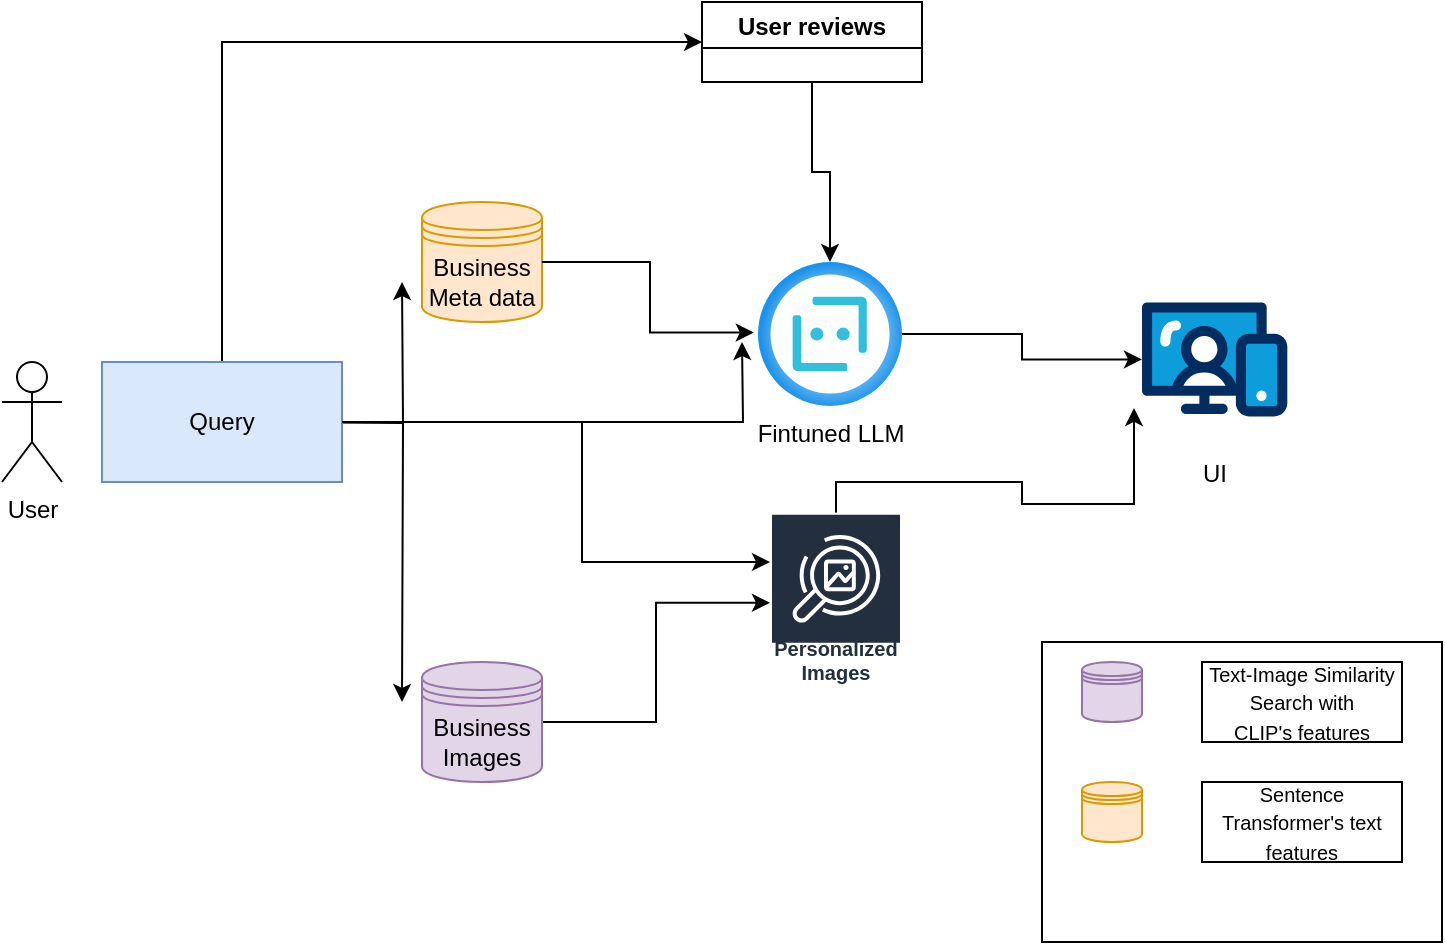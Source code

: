 <mxfile version="24.7.1" type="github">
  <diagram name="Page-1" id="kaDvxghzX0mULwTv-LZ7">
    <mxGraphModel dx="1034" dy="1581" grid="1" gridSize="10" guides="1" tooltips="1" connect="1" arrows="1" fold="1" page="1" pageScale="1" pageWidth="827" pageHeight="1169" background="none" math="0" shadow="0">
      <root>
        <mxCell id="0" />
        <mxCell id="1" parent="0" />
        <mxCell id="uk2FloNmh11kyuh5neVs-7" style="edgeStyle=orthogonalEdgeStyle;rounded=0;orthogonalLoop=1;jettySize=auto;html=1;exitX=1;exitY=0.5;exitDx=0;exitDy=0;" edge="1" parent="1">
          <mxGeometry relative="1" as="geometry">
            <mxPoint x="170" y="130" as="sourcePoint" />
            <mxPoint x="240" y="270" as="targetPoint" />
          </mxGeometry>
        </mxCell>
        <mxCell id="uk2FloNmh11kyuh5neVs-8" style="edgeStyle=orthogonalEdgeStyle;rounded=0;orthogonalLoop=1;jettySize=auto;html=1;exitX=1;exitY=0.5;exitDx=0;exitDy=0;" edge="1" parent="1" source="uk2FloNmh11kyuh5neVs-1" target="uk2FloNmh11kyuh5neVs-6">
          <mxGeometry relative="1" as="geometry">
            <Array as="points">
              <mxPoint x="330" y="130" />
              <mxPoint x="330" y="200" />
            </Array>
          </mxGeometry>
        </mxCell>
        <mxCell id="uk2FloNmh11kyuh5neVs-9" style="edgeStyle=orthogonalEdgeStyle;rounded=0;orthogonalLoop=1;jettySize=auto;html=1;exitX=1;exitY=0.5;exitDx=0;exitDy=0;" edge="1" parent="1" source="uk2FloNmh11kyuh5neVs-1">
          <mxGeometry relative="1" as="geometry">
            <mxPoint x="240" y="60" as="targetPoint" />
          </mxGeometry>
        </mxCell>
        <mxCell id="uk2FloNmh11kyuh5neVs-37" style="edgeStyle=orthogonalEdgeStyle;rounded=0;orthogonalLoop=1;jettySize=auto;html=1;exitX=0.5;exitY=0;exitDx=0;exitDy=0;entryX=0;entryY=0.5;entryDx=0;entryDy=0;" edge="1" parent="1" source="uk2FloNmh11kyuh5neVs-1" target="uk2FloNmh11kyuh5neVs-35">
          <mxGeometry relative="1" as="geometry" />
        </mxCell>
        <mxCell id="uk2FloNmh11kyuh5neVs-1" value="Query" style="rounded=0;whiteSpace=wrap;html=1;fillColor=#dae8fc;strokeColor=#6c8ebf;" vertex="1" parent="1">
          <mxGeometry x="90" y="100" width="120" height="60" as="geometry" />
        </mxCell>
        <mxCell id="uk2FloNmh11kyuh5neVs-3" value="Business&lt;div&gt;Meta data&lt;/div&gt;" style="shape=datastore;whiteSpace=wrap;html=1;fillColor=#ffe6cc;strokeColor=#d79b00;" vertex="1" parent="1">
          <mxGeometry x="250" y="20" width="60" height="60" as="geometry" />
        </mxCell>
        <mxCell id="uk2FloNmh11kyuh5neVs-45" value="" style="edgeStyle=orthogonalEdgeStyle;rounded=0;orthogonalLoop=1;jettySize=auto;html=1;" edge="1" parent="1" source="uk2FloNmh11kyuh5neVs-4" target="uk2FloNmh11kyuh5neVs-15">
          <mxGeometry relative="1" as="geometry" />
        </mxCell>
        <mxCell id="uk2FloNmh11kyuh5neVs-4" value="Fintuned LLM" style="image;aspect=fixed;html=1;points=[];align=center;fontSize=12;image=img/lib/azure2/ai_machine_learning/Bot_Services.svg;" vertex="1" parent="1">
          <mxGeometry x="418" y="50" width="72" height="72" as="geometry" />
        </mxCell>
        <mxCell id="uk2FloNmh11kyuh5neVs-13" value="" style="edgeStyle=orthogonalEdgeStyle;rounded=0;orthogonalLoop=1;jettySize=auto;html=1;" edge="1" parent="1" source="uk2FloNmh11kyuh5neVs-5" target="uk2FloNmh11kyuh5neVs-6">
          <mxGeometry relative="1" as="geometry" />
        </mxCell>
        <mxCell id="uk2FloNmh11kyuh5neVs-5" value="Business Images" style="shape=datastore;whiteSpace=wrap;html=1;fillColor=#e1d5e7;strokeColor=#9673a6;" vertex="1" parent="1">
          <mxGeometry x="250" y="250" width="60" height="60" as="geometry" />
        </mxCell>
        <mxCell id="uk2FloNmh11kyuh5neVs-47" value="" style="edgeStyle=orthogonalEdgeStyle;rounded=0;orthogonalLoop=1;jettySize=auto;html=1;entryX=-0.055;entryY=0.926;entryDx=0;entryDy=0;entryPerimeter=0;" edge="1" parent="1" source="uk2FloNmh11kyuh5neVs-6" target="uk2FloNmh11kyuh5neVs-15">
          <mxGeometry relative="1" as="geometry">
            <mxPoint x="550" y="150" as="targetPoint" />
            <Array as="points">
              <mxPoint x="457" y="160" />
              <mxPoint x="550" y="160" />
              <mxPoint x="550" y="171" />
            </Array>
          </mxGeometry>
        </mxCell>
        <mxCell id="uk2FloNmh11kyuh5neVs-6" value="&lt;div&gt;&lt;br&gt;&lt;/div&gt;&lt;br&gt;Personalized Images" style="sketch=0;outlineConnect=0;fontColor=#232F3E;gradientColor=none;strokeColor=#ffffff;fillColor=#232F3E;dashed=0;verticalLabelPosition=middle;verticalAlign=bottom;align=center;html=1;whiteSpace=wrap;fontSize=10;fontStyle=1;spacing=3;shape=mxgraph.aws4.productIcon;prIcon=mxgraph.aws4.rekognition_image;" vertex="1" parent="1">
          <mxGeometry x="424" y="175.4" width="66" height="90" as="geometry" />
        </mxCell>
        <mxCell id="uk2FloNmh11kyuh5neVs-10" style="edgeStyle=orthogonalEdgeStyle;rounded=0;orthogonalLoop=1;jettySize=auto;html=1;exitX=1;exitY=0.5;exitDx=0;exitDy=0;" edge="1" parent="1" source="uk2FloNmh11kyuh5neVs-1">
          <mxGeometry relative="1" as="geometry">
            <mxPoint x="410" y="90" as="targetPoint" />
          </mxGeometry>
        </mxCell>
        <mxCell id="uk2FloNmh11kyuh5neVs-12" style="edgeStyle=orthogonalEdgeStyle;rounded=0;orthogonalLoop=1;jettySize=auto;html=1;exitX=1;exitY=0.5;exitDx=0;exitDy=0;entryX=-0.029;entryY=0.49;entryDx=0;entryDy=0;entryPerimeter=0;" edge="1" parent="1" source="uk2FloNmh11kyuh5neVs-3" target="uk2FloNmh11kyuh5neVs-4">
          <mxGeometry relative="1" as="geometry" />
        </mxCell>
        <mxCell id="uk2FloNmh11kyuh5neVs-15" value="UI" style="verticalLabelPosition=bottom;aspect=fixed;html=1;shape=mxgraph.salesforce.web;" vertex="1" parent="1">
          <mxGeometry x="610" y="70" width="72.66" height="57.4" as="geometry" />
        </mxCell>
        <mxCell id="uk2FloNmh11kyuh5neVs-16" value="User" style="shape=umlActor;verticalLabelPosition=bottom;verticalAlign=top;html=1;outlineConnect=0;" vertex="1" parent="1">
          <mxGeometry x="40" y="100" width="30" height="60" as="geometry" />
        </mxCell>
        <mxCell id="uk2FloNmh11kyuh5neVs-36" value="" style="edgeStyle=orthogonalEdgeStyle;rounded=0;orthogonalLoop=1;jettySize=auto;html=1;" edge="1" parent="1" source="uk2FloNmh11kyuh5neVs-35" target="uk2FloNmh11kyuh5neVs-4">
          <mxGeometry relative="1" as="geometry" />
        </mxCell>
        <mxCell id="uk2FloNmh11kyuh5neVs-35" value="User reviews" style="swimlane;" vertex="1" collapsed="1" parent="1">
          <mxGeometry x="390" y="-80" width="110" height="40" as="geometry">
            <mxRectangle x="390" y="-80" width="80" height="70" as="alternateBounds" />
          </mxGeometry>
        </mxCell>
        <mxCell id="uk2FloNmh11kyuh5neVs-48" value="" style="rounded=0;whiteSpace=wrap;html=1;" vertex="1" parent="1">
          <mxGeometry x="560" y="240" width="200" height="150" as="geometry" />
        </mxCell>
        <mxCell id="uk2FloNmh11kyuh5neVs-49" value="" style="shape=datastore;whiteSpace=wrap;html=1;fillColor=#e1d5e7;strokeColor=#9673a6;" vertex="1" parent="1">
          <mxGeometry x="580" y="250" width="30" height="30" as="geometry" />
        </mxCell>
        <mxCell id="uk2FloNmh11kyuh5neVs-50" value="&lt;font style=&quot;font-size: 10px;&quot;&gt;Text-Image Similarity Search with&lt;br&gt;CLIP&#39;s features&lt;/font&gt;" style="whiteSpace=wrap;html=1;align=center;" vertex="1" parent="1">
          <mxGeometry x="640" y="250" width="100" height="40" as="geometry" />
        </mxCell>
        <mxCell id="uk2FloNmh11kyuh5neVs-51" value="" style="shape=datastore;whiteSpace=wrap;html=1;fillColor=#ffe6cc;strokeColor=#d79b00;" vertex="1" parent="1">
          <mxGeometry x="580" y="310" width="30" height="30" as="geometry" />
        </mxCell>
        <mxCell id="uk2FloNmh11kyuh5neVs-52" value="&lt;font style=&quot;font-size: 10px;&quot;&gt;Sentence Transformer&#39;s text features&lt;/font&gt;" style="whiteSpace=wrap;html=1;align=center;" vertex="1" parent="1">
          <mxGeometry x="640" y="310" width="100" height="40" as="geometry" />
        </mxCell>
      </root>
    </mxGraphModel>
  </diagram>
</mxfile>
